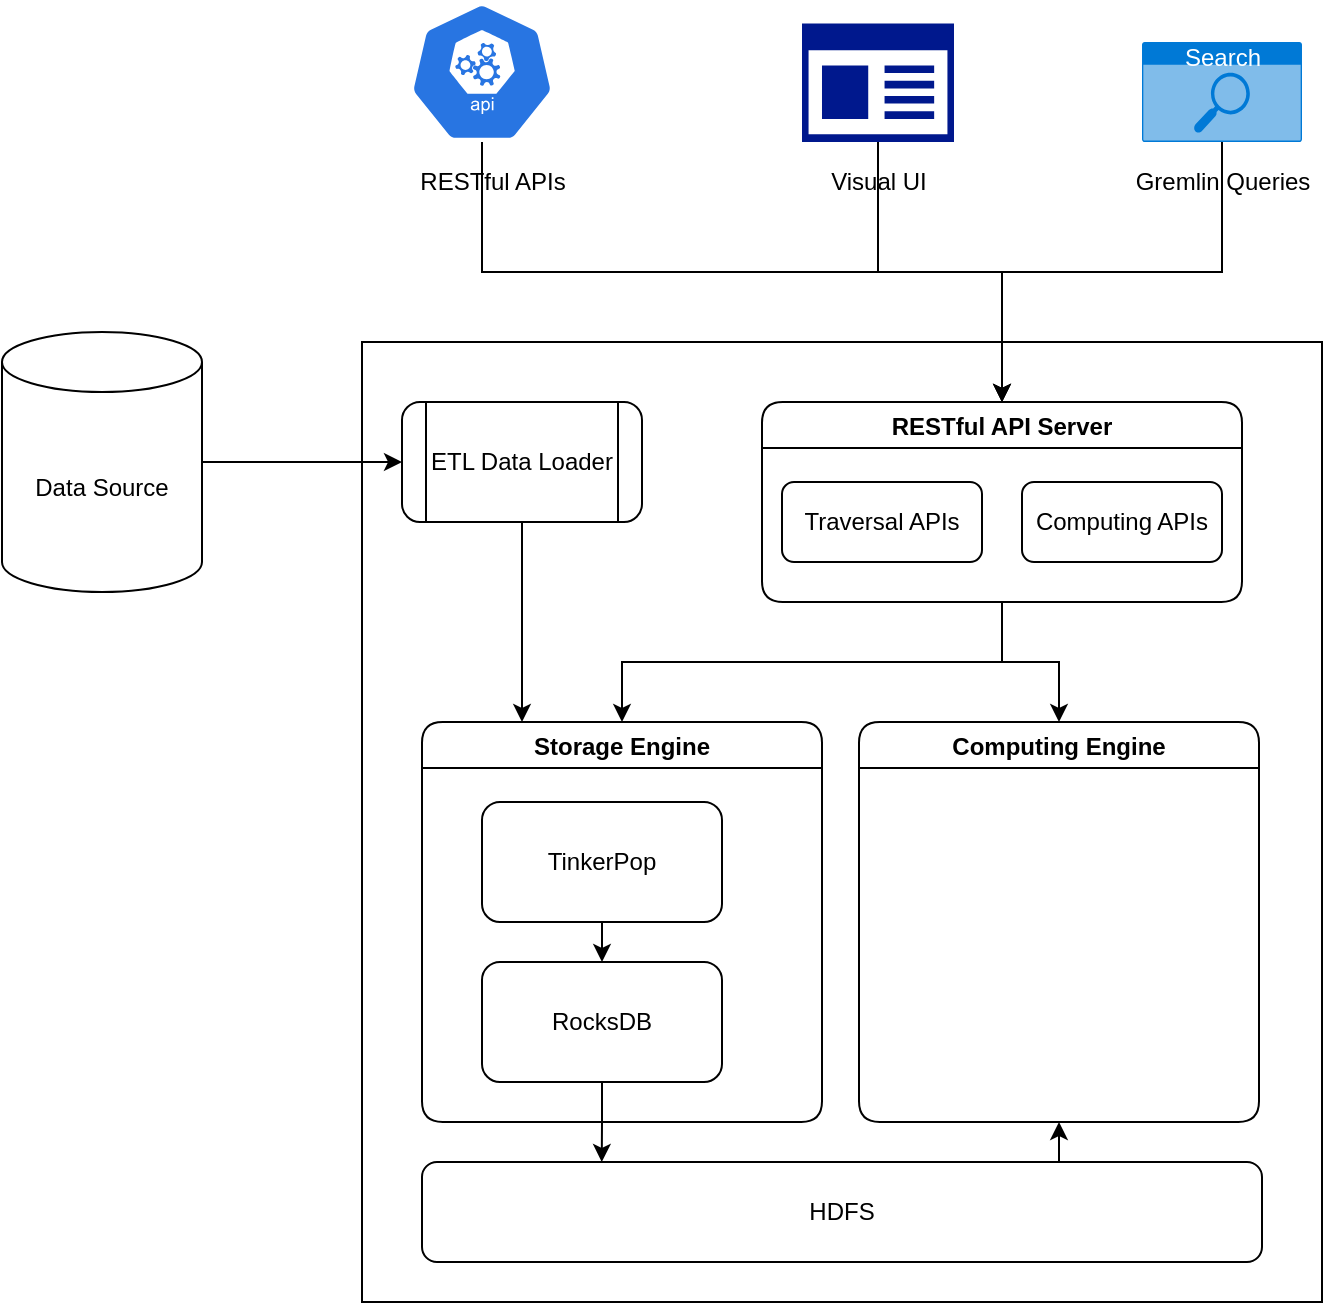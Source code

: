 <mxfile version="15.5.5" type="github"><diagram id="prtHgNgQTEPvFCAcTncT" name="Page-1"><mxGraphModel dx="1186" dy="678" grid="1" gridSize="10" guides="1" tooltips="1" connect="1" arrows="1" fold="1" page="1" pageScale="1" pageWidth="827" pageHeight="1169" math="0" shadow="0"><root><mxCell id="0"/><mxCell id="1" parent="0"/><mxCell id="BL-Zql-8Pr6FOyIhGJS2-45" style="edgeStyle=orthogonalEdgeStyle;rounded=0;orthogonalLoop=1;jettySize=auto;html=1;exitX=0.5;exitY=1;exitDx=0;exitDy=0;exitPerimeter=0;entryX=0.5;entryY=0;entryDx=0;entryDy=0;" parent="1" source="BL-Zql-8Pr6FOyIhGJS2-4" target="BL-Zql-8Pr6FOyIhGJS2-36" edge="1"><mxGeometry relative="1" as="geometry"/></mxCell><mxCell id="BL-Zql-8Pr6FOyIhGJS2-4" value="Search" style="html=1;strokeColor=none;fillColor=#0079D6;labelPosition=center;verticalLabelPosition=middle;verticalAlign=top;align=center;fontSize=12;outlineConnect=0;spacingTop=-6;fontColor=#FFFFFF;sketch=0;shape=mxgraph.sitemap.search;rounded=1;shadow=0;glass=0;dashed=1;" parent="1" vertex="1"><mxGeometry x="610" y="110" width="80" height="50" as="geometry"/></mxCell><mxCell id="BL-Zql-8Pr6FOyIhGJS2-43" style="edgeStyle=orthogonalEdgeStyle;rounded=0;orthogonalLoop=1;jettySize=auto;html=1;exitX=0.5;exitY=1;exitDx=0;exitDy=0;exitPerimeter=0;" parent="1" source="BL-Zql-8Pr6FOyIhGJS2-7" target="BL-Zql-8Pr6FOyIhGJS2-36" edge="1"><mxGeometry relative="1" as="geometry"/></mxCell><mxCell id="BL-Zql-8Pr6FOyIhGJS2-7" value="" style="sketch=0;html=1;dashed=0;whitespace=wrap;fillColor=#2875E2;strokeColor=#ffffff;points=[[0.005,0.63,0],[0.1,0.2,0],[0.9,0.2,0],[0.5,0,0],[0.995,0.63,0],[0.72,0.99,0],[0.5,1,0],[0.28,0.99,0]];shape=mxgraph.kubernetes.icon;prIcon=api;rounded=1;shadow=0;glass=0;" parent="1" vertex="1"><mxGeometry x="230" y="90" width="100" height="70" as="geometry"/></mxCell><mxCell id="BL-Zql-8Pr6FOyIhGJS2-9" value="" style="rounded=0;whiteSpace=wrap;html=1;shadow=0;glass=0;sketch=0;fillColor=none;" parent="1" vertex="1"><mxGeometry x="220" y="260" width="480" height="480" as="geometry"/></mxCell><mxCell id="BL-Zql-8Pr6FOyIhGJS2-19" style="edgeStyle=orthogonalEdgeStyle;rounded=0;orthogonalLoop=1;jettySize=auto;html=1;exitX=1;exitY=0.5;exitDx=0;exitDy=0;exitPerimeter=0;entryX=0;entryY=0.5;entryDx=0;entryDy=0;" parent="1" source="BL-Zql-8Pr6FOyIhGJS2-12" target="BL-Zql-8Pr6FOyIhGJS2-13" edge="1"><mxGeometry relative="1" as="geometry"/></mxCell><mxCell id="BL-Zql-8Pr6FOyIhGJS2-12" value="Data Source" style="shape=cylinder3;whiteSpace=wrap;html=1;boundedLbl=1;backgroundOutline=1;size=15;rounded=1;shadow=0;glass=0;sketch=0;fillColor=none;" parent="1" vertex="1"><mxGeometry x="40" y="255" width="100" height="130" as="geometry"/></mxCell><mxCell id="BL-Zql-8Pr6FOyIhGJS2-20" style="edgeStyle=orthogonalEdgeStyle;rounded=0;orthogonalLoop=1;jettySize=auto;html=1;exitX=0.5;exitY=1;exitDx=0;exitDy=0;entryX=0.25;entryY=0;entryDx=0;entryDy=0;" parent="1" source="BL-Zql-8Pr6FOyIhGJS2-13" target="BL-Zql-8Pr6FOyIhGJS2-23" edge="1"><mxGeometry relative="1" as="geometry"><mxPoint x="315" y="440" as="targetPoint"/></mxGeometry></mxCell><mxCell id="BL-Zql-8Pr6FOyIhGJS2-13" value="ETL Data Loader" style="shape=process;whiteSpace=wrap;html=1;backgroundOutline=1;rounded=1;shadow=0;glass=0;sketch=0;fillColor=none;" parent="1" vertex="1"><mxGeometry x="240" y="290" width="120" height="60" as="geometry"/></mxCell><mxCell id="BL-Zql-8Pr6FOyIhGJS2-16" value="RESTful APIs" style="text;html=1;align=center;verticalAlign=middle;resizable=0;points=[];autosize=1;strokeColor=none;fillColor=none;" parent="1" vertex="1"><mxGeometry x="240" y="170" width="90" height="20" as="geometry"/></mxCell><mxCell id="BL-Zql-8Pr6FOyIhGJS2-17" value="Visual UI" style="text;html=1;align=center;verticalAlign=middle;resizable=0;points=[];autosize=1;strokeColor=none;fillColor=none;" parent="1" vertex="1"><mxGeometry x="448" y="170" width="60" height="20" as="geometry"/></mxCell><mxCell id="BL-Zql-8Pr6FOyIhGJS2-18" value="Gremlin Queries" style="text;html=1;align=center;verticalAlign=middle;resizable=0;points=[];autosize=1;strokeColor=none;fillColor=none;" parent="1" vertex="1"><mxGeometry x="600" y="170" width="100" height="20" as="geometry"/></mxCell><mxCell id="BL-Zql-8Pr6FOyIhGJS2-23" value="Storage Engine" style="swimlane;rounded=1;shadow=0;glass=0;sketch=0;fillColor=none;" parent="1" vertex="1"><mxGeometry x="250" y="450" width="200" height="200" as="geometry"><mxRectangle x="60" y="460" width="120" height="23" as="alternateBounds"/></mxGeometry></mxCell><mxCell id="BL-Zql-8Pr6FOyIhGJS2-29" value="RocksDB" style="rounded=1;whiteSpace=wrap;html=1;shadow=0;glass=0;sketch=0;fillColor=none;" parent="BL-Zql-8Pr6FOyIhGJS2-23" vertex="1"><mxGeometry x="30" y="120" width="120" height="60" as="geometry"/></mxCell><mxCell id="BL-Zql-8Pr6FOyIhGJS2-24" value="Computing Engine" style="swimlane;rounded=1;shadow=0;glass=0;sketch=0;fillColor=none;" parent="1" vertex="1"><mxGeometry x="468.5" y="450" width="200" height="200" as="geometry"><mxRectangle x="60" y="460" width="120" height="23" as="alternateBounds"/></mxGeometry></mxCell><mxCell id="BL-Zql-8Pr6FOyIhGJS2-35" style="edgeStyle=orthogonalEdgeStyle;rounded=0;orthogonalLoop=1;jettySize=auto;html=1;exitX=0.5;exitY=1;exitDx=0;exitDy=0;entryX=0.5;entryY=0;entryDx=0;entryDy=0;" parent="1" source="BL-Zql-8Pr6FOyIhGJS2-30" target="BL-Zql-8Pr6FOyIhGJS2-29" edge="1"><mxGeometry relative="1" as="geometry"/></mxCell><mxCell id="BL-Zql-8Pr6FOyIhGJS2-30" value="TinkerPop" style="rounded=1;whiteSpace=wrap;html=1;shadow=0;glass=0;sketch=0;fillColor=none;" parent="1" vertex="1"><mxGeometry x="280" y="490" width="120" height="60" as="geometry"/></mxCell><mxCell id="BL-Zql-8Pr6FOyIhGJS2-42" style="edgeStyle=orthogonalEdgeStyle;rounded=0;orthogonalLoop=1;jettySize=auto;html=1;exitX=0.75;exitY=0;exitDx=0;exitDy=0;entryX=0.5;entryY=1;entryDx=0;entryDy=0;" parent="1" source="BL-Zql-8Pr6FOyIhGJS2-33" target="BL-Zql-8Pr6FOyIhGJS2-24" edge="1"><mxGeometry relative="1" as="geometry"/></mxCell><mxCell id="BL-Zql-8Pr6FOyIhGJS2-33" value="HDFS" style="rounded=1;whiteSpace=wrap;html=1;shadow=0;glass=0;sketch=0;fillColor=none;" parent="1" vertex="1"><mxGeometry x="250" y="670" width="420" height="50" as="geometry"/></mxCell><mxCell id="BL-Zql-8Pr6FOyIhGJS2-34" style="edgeStyle=orthogonalEdgeStyle;rounded=0;orthogonalLoop=1;jettySize=auto;html=1;exitX=0.5;exitY=1;exitDx=0;exitDy=0;entryX=0.214;entryY=0;entryDx=0;entryDy=0;entryPerimeter=0;" parent="1" source="BL-Zql-8Pr6FOyIhGJS2-29" target="BL-Zql-8Pr6FOyIhGJS2-33" edge="1"><mxGeometry relative="1" as="geometry"/></mxCell><mxCell id="BL-Zql-8Pr6FOyIhGJS2-38" style="edgeStyle=orthogonalEdgeStyle;rounded=0;orthogonalLoop=1;jettySize=auto;html=1;exitX=0.5;exitY=1;exitDx=0;exitDy=0;entryX=0.5;entryY=0;entryDx=0;entryDy=0;" parent="1" source="BL-Zql-8Pr6FOyIhGJS2-36" target="BL-Zql-8Pr6FOyIhGJS2-23" edge="1"><mxGeometry relative="1" as="geometry"/></mxCell><mxCell id="BL-Zql-8Pr6FOyIhGJS2-39" style="edgeStyle=orthogonalEdgeStyle;rounded=0;orthogonalLoop=1;jettySize=auto;html=1;exitX=0.5;exitY=1;exitDx=0;exitDy=0;" parent="1" source="BL-Zql-8Pr6FOyIhGJS2-36" target="BL-Zql-8Pr6FOyIhGJS2-24" edge="1"><mxGeometry relative="1" as="geometry"/></mxCell><mxCell id="BL-Zql-8Pr6FOyIhGJS2-36" value="RESTful API Server" style="swimlane;rounded=1;shadow=0;glass=0;sketch=0;fillColor=none;" parent="1" vertex="1"><mxGeometry x="420" y="290" width="240" height="100" as="geometry"/></mxCell><mxCell id="BL-Zql-8Pr6FOyIhGJS2-40" value="Traversal APIs" style="rounded=1;whiteSpace=wrap;html=1;shadow=0;glass=0;sketch=0;fillColor=none;" parent="BL-Zql-8Pr6FOyIhGJS2-36" vertex="1"><mxGeometry x="10" y="40" width="100" height="40" as="geometry"/></mxCell><mxCell id="BL-Zql-8Pr6FOyIhGJS2-41" value="Computing APIs" style="rounded=1;whiteSpace=wrap;html=1;shadow=0;glass=0;sketch=0;fillColor=none;" parent="1" vertex="1"><mxGeometry x="550" y="330" width="100" height="40" as="geometry"/></mxCell><mxCell id="BL-Zql-8Pr6FOyIhGJS2-50" style="edgeStyle=orthogonalEdgeStyle;rounded=0;orthogonalLoop=1;jettySize=auto;html=1;exitX=0.5;exitY=1;exitDx=0;exitDy=0;exitPerimeter=0;entryX=0.5;entryY=0;entryDx=0;entryDy=0;" parent="1" source="BL-Zql-8Pr6FOyIhGJS2-48" target="BL-Zql-8Pr6FOyIhGJS2-36" edge="1"><mxGeometry relative="1" as="geometry"><mxPoint x="592" y="290" as="targetPoint"/></mxGeometry></mxCell><mxCell id="BL-Zql-8Pr6FOyIhGJS2-48" value="" style="sketch=0;aspect=fixed;pointerEvents=1;shadow=0;dashed=0;html=1;strokeColor=none;labelPosition=center;verticalLabelPosition=bottom;verticalAlign=top;align=center;fillColor=#00188D;shape=mxgraph.mscae.enterprise.app_generic;rounded=1;glass=0;" parent="1" vertex="1"><mxGeometry x="440" y="100.72" width="76" height="59.28" as="geometry"/></mxCell></root></mxGraphModel></diagram></mxfile>